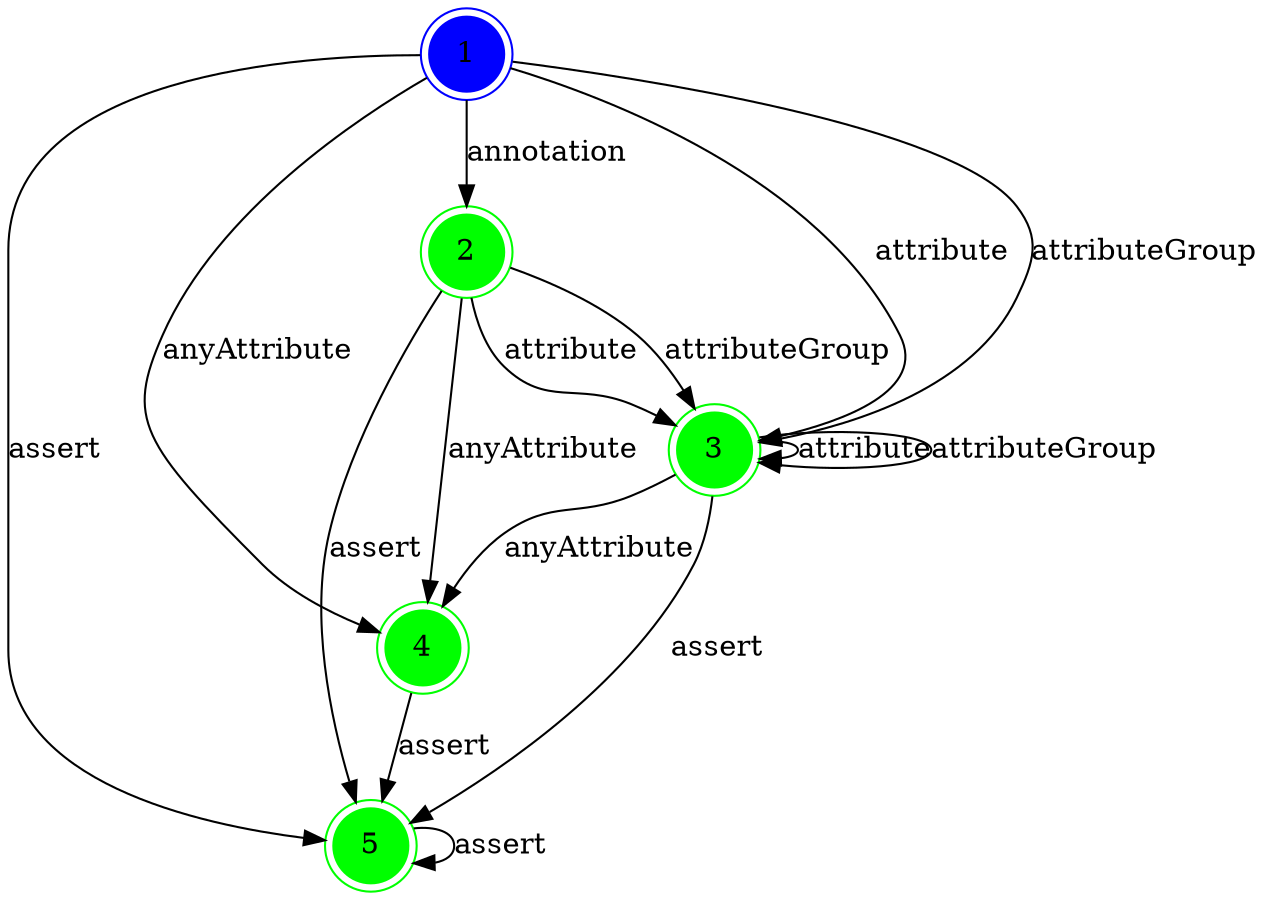 digraph SimpleContentExtension {
  mindist = 2.0
  1 -> 2 [label="annotation"]
  1 -> 4 [label="anyAttribute"]
  1 -> 5 [label="assert"]
  1 -> 3 [label="attribute"]
  1 -> 3 [label="attributeGroup"]
  2 -> 4 [label="anyAttribute"]
  2 -> 5 [label="assert"]
  2 -> 3 [label="attribute"]
  2 -> 3 [label="attributeGroup"]
  3 -> 4 [label="anyAttribute"]
  3 -> 5 [label="assert"]
  3 -> 3 [label="attribute"]
  3 -> 3 [label="attributeGroup"]
  4 -> 5 [label="assert"]
  5 -> 5 [label="assert"]
  1 [shape=doublecircle, style=filled, color=blue]
  2 [shape=doublecircle, style=filled, color=green]
  3 [shape=doublecircle, style=filled, color=green]
  4 [shape=doublecircle, style=filled, color=green]
  5 [shape=doublecircle, style=filled, color=green]
}
